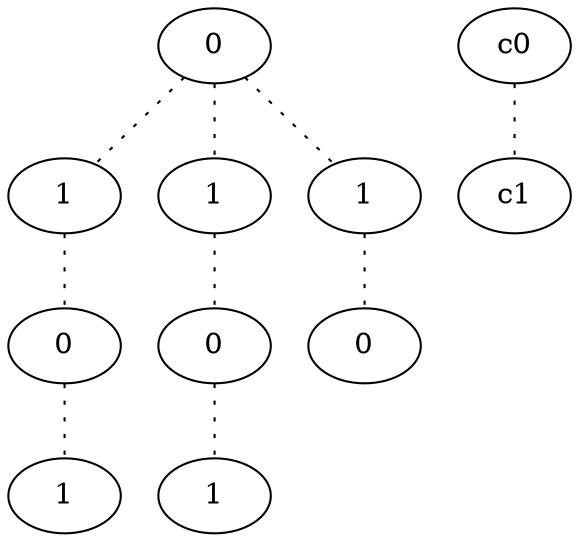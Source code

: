 graph {
a0[label=0];
a1[label=1];
a2[label=0];
a3[label=1];
a4[label=1];
a5[label=0];
a6[label=1];
a7[label=1];
a8[label=0];
a0 -- a1 [style=dotted];
a0 -- a4 [style=dotted];
a0 -- a7 [style=dotted];
a1 -- a2 [style=dotted];
a2 -- a3 [style=dotted];
a4 -- a5 [style=dotted];
a5 -- a6 [style=dotted];
a7 -- a8 [style=dotted];
c0 -- c1 [style=dotted];
}
